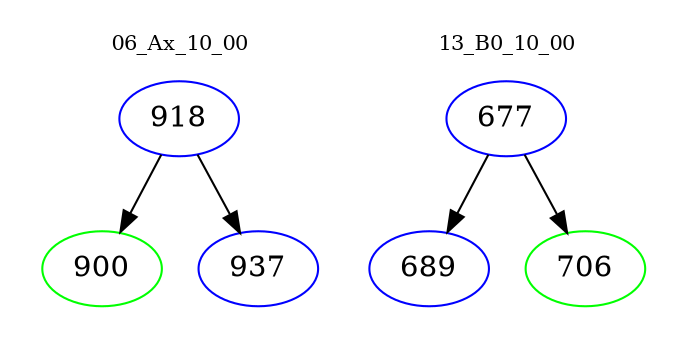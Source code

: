 digraph{
subgraph cluster_0 {
color = white
label = "06_Ax_10_00";
fontsize=10;
T0_918 [label="918", color="blue"]
T0_918 -> T0_900 [color="black"]
T0_900 [label="900", color="green"]
T0_918 -> T0_937 [color="black"]
T0_937 [label="937", color="blue"]
}
subgraph cluster_1 {
color = white
label = "13_B0_10_00";
fontsize=10;
T1_677 [label="677", color="blue"]
T1_677 -> T1_689 [color="black"]
T1_689 [label="689", color="blue"]
T1_677 -> T1_706 [color="black"]
T1_706 [label="706", color="green"]
}
}
